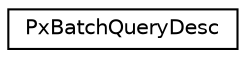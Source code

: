digraph "Graphical Class Hierarchy"
{
  edge [fontname="Helvetica",fontsize="10",labelfontname="Helvetica",labelfontsize="10"];
  node [fontname="Helvetica",fontsize="10",shape=record];
  rankdir="LR";
  Node0 [label="PxBatchQueryDesc",height=0.2,width=0.4,color="black", fillcolor="white", style="filled",URL="$classPxBatchQueryDesc.html",tooltip="Descriptor class for PxBatchQuery. "];
}
